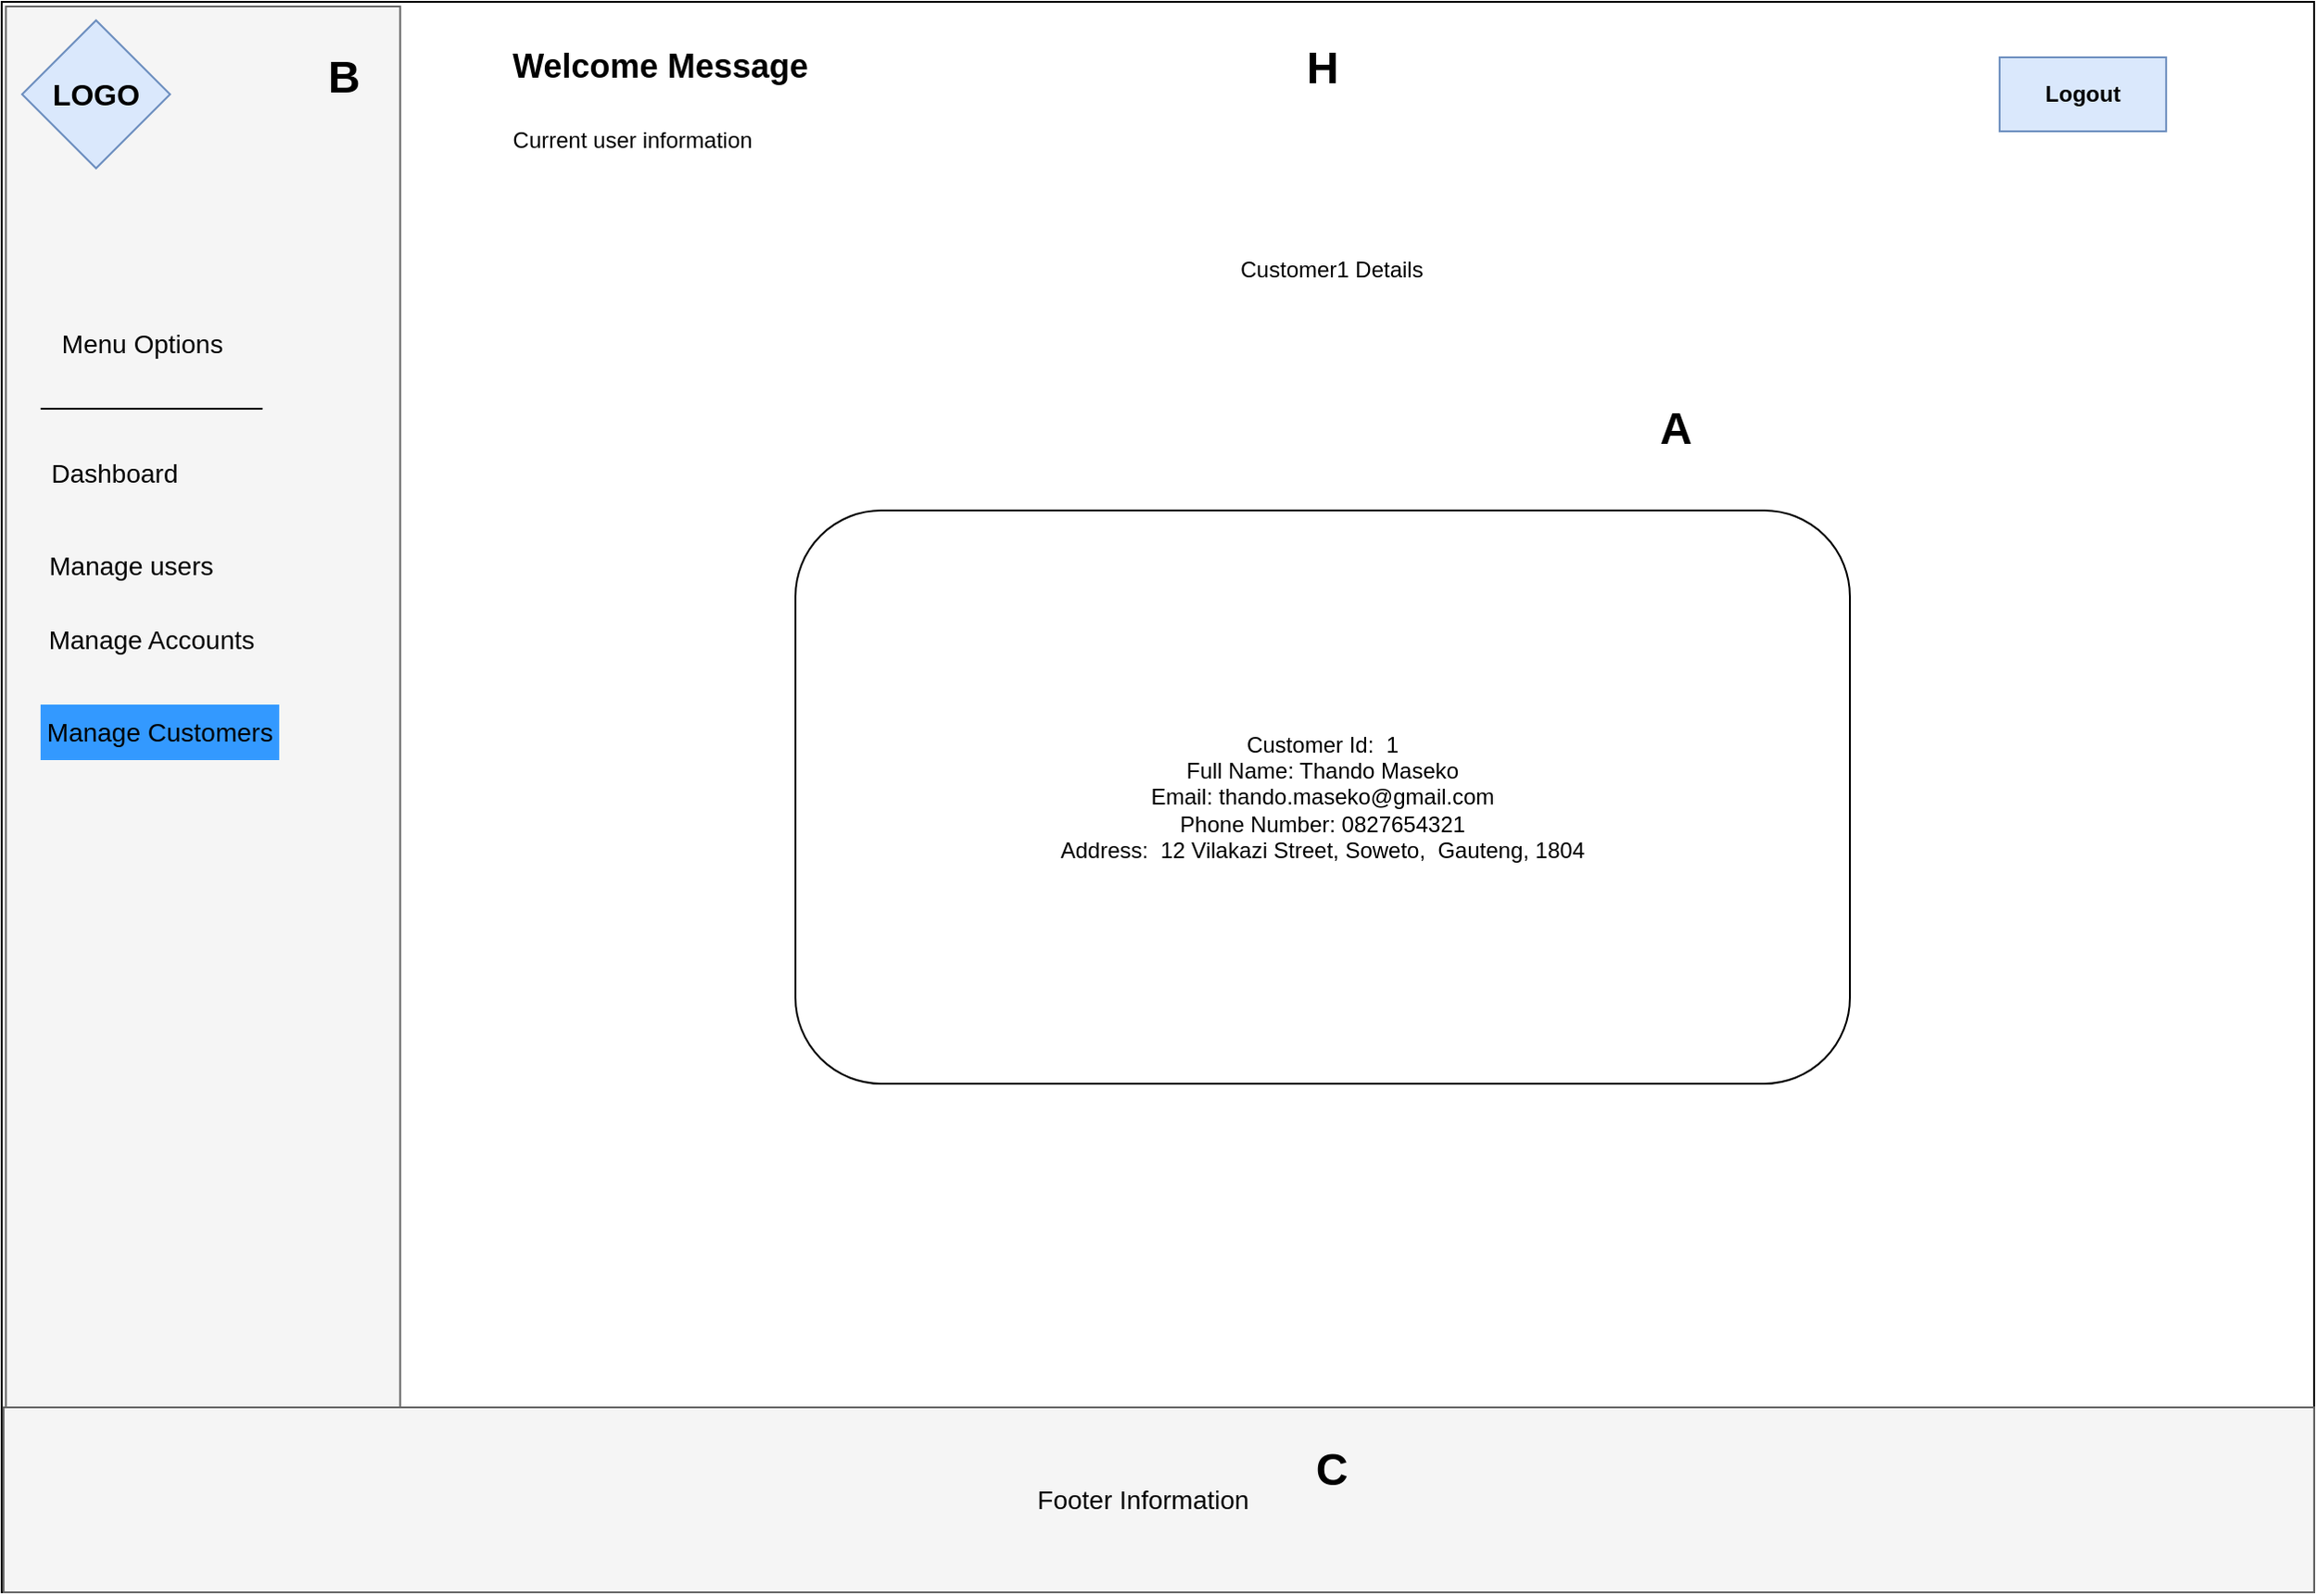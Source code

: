 <mxfile version="24.5.3" type="device">
  <diagram id="3j9G0F825_cHGCq9AKto" name="Page-2">
    <mxGraphModel dx="2672" dy="-7275" grid="1" gridSize="10" guides="1" tooltips="1" connect="1" arrows="1" fold="1" page="1" pageScale="1" pageWidth="827" pageHeight="1169" math="0" shadow="0">
      <root>
        <mxCell id="0" />
        <mxCell id="1" parent="0" />
        <mxCell id="QFe1ScGnCT4EniJzE_eW-297" value="" style="rounded=0;whiteSpace=wrap;html=1;" parent="1" vertex="1">
          <mxGeometry x="-670.07" y="8280" width="1250" height="860" as="geometry" />
        </mxCell>
        <mxCell id="QFe1ScGnCT4EniJzE_eW-298" value="" style="rounded=0;whiteSpace=wrap;html=1;fillColor=#f5f5f5;fontColor=#333333;strokeColor=#666666;rotation=-270;" parent="1" vertex="1">
          <mxGeometry x="-990" y="8604.69" width="857.5" height="213.13" as="geometry" />
        </mxCell>
        <mxCell id="QFe1ScGnCT4EniJzE_eW-299" value="&lt;font size=&quot;3&quot;&gt;&lt;b&gt;LOGO&lt;/b&gt;&lt;/font&gt;" style="rhombus;whiteSpace=wrap;html=1;fillColor=#dae8fc;strokeColor=#6c8ebf;" parent="1" vertex="1">
          <mxGeometry x="-659.07" y="8290" width="80" height="80" as="geometry" />
        </mxCell>
        <mxCell id="QFe1ScGnCT4EniJzE_eW-300" value="&lt;b&gt;Logout&lt;/b&gt;" style="rounded=0;whiteSpace=wrap;html=1;fillColor=#dae8fc;strokeColor=#6c8ebf;" parent="1" vertex="1">
          <mxGeometry x="409.93" y="8310" width="90" height="40" as="geometry" />
        </mxCell>
        <mxCell id="QFe1ScGnCT4EniJzE_eW-301" value="" style="rounded=0;whiteSpace=wrap;html=1;fillColor=#f5f5f5;fontColor=#f5f5f5;strokeColor=#666666;" parent="1" vertex="1">
          <mxGeometry x="-669.07" y="9040" width="1249" height="100" as="geometry" />
        </mxCell>
        <mxCell id="QFe1ScGnCT4EniJzE_eW-302" value="&lt;font style=&quot;font-size: 14px;&quot;&gt;Footer Information&lt;/font&gt;" style="text;html=1;align=center;verticalAlign=middle;whiteSpace=wrap;rounded=0;" parent="1" vertex="1">
          <mxGeometry x="-116.07" y="9075" width="126" height="30" as="geometry" />
        </mxCell>
        <mxCell id="QFe1ScGnCT4EniJzE_eW-303" value="&lt;b&gt;&lt;font style=&quot;font-size: 18px;&quot;&gt;Welcome Message&lt;/font&gt;&lt;/b&gt;" style="text;html=1;align=center;verticalAlign=middle;whiteSpace=wrap;rounded=0;" parent="1" vertex="1">
          <mxGeometry x="-429.07" y="8300" width="230" height="30" as="geometry" />
        </mxCell>
        <mxCell id="QFe1ScGnCT4EniJzE_eW-304" value="Current user information" style="text;html=1;align=center;verticalAlign=middle;whiteSpace=wrap;rounded=0;" parent="1" vertex="1">
          <mxGeometry x="-409.07" y="8340" width="160" height="30" as="geometry" />
        </mxCell>
        <mxCell id="QFe1ScGnCT4EniJzE_eW-305" value="&lt;font style=&quot;font-size: 14px;&quot;&gt;Menu Options&lt;/font&gt;" style="text;html=1;align=center;verticalAlign=middle;whiteSpace=wrap;rounded=0;" parent="1" vertex="1">
          <mxGeometry x="-649.07" y="8450" width="110" height="30" as="geometry" />
        </mxCell>
        <mxCell id="QFe1ScGnCT4EniJzE_eW-306" value="&lt;font style=&quot;font-size: 14px;&quot;&gt;Dashboard&lt;/font&gt;" style="text;html=1;align=center;verticalAlign=middle;whiteSpace=wrap;rounded=0;" parent="1" vertex="1">
          <mxGeometry x="-664.07" y="8520" width="110" height="30" as="geometry" />
        </mxCell>
        <mxCell id="QFe1ScGnCT4EniJzE_eW-307" value="&lt;font style=&quot;font-size: 14px;&quot;&gt;Manage Accounts&lt;/font&gt;" style="text;html=1;align=center;verticalAlign=middle;whiteSpace=wrap;rounded=0;" parent="1" vertex="1">
          <mxGeometry x="-659.07" y="8610" width="140" height="30" as="geometry" />
        </mxCell>
        <mxCell id="QFe1ScGnCT4EniJzE_eW-308" style="edgeStyle=orthogonalEdgeStyle;rounded=0;orthogonalLoop=1;jettySize=auto;html=1;exitX=0.5;exitY=1;exitDx=0;exitDy=0;" parent="1" edge="1">
          <mxGeometry relative="1" as="geometry">
            <mxPoint x="-624.07" y="8740" as="sourcePoint" />
            <mxPoint x="-624.07" y="8740" as="targetPoint" />
          </mxGeometry>
        </mxCell>
        <mxCell id="QFe1ScGnCT4EniJzE_eW-309" value="" style="endArrow=none;html=1;rounded=0;" parent="1" edge="1">
          <mxGeometry width="50" height="50" relative="1" as="geometry">
            <mxPoint x="-529.07" y="8500" as="sourcePoint" />
            <mxPoint x="-649.07" y="8500" as="targetPoint" />
          </mxGeometry>
        </mxCell>
        <mxCell id="QFe1ScGnCT4EniJzE_eW-310" value="Customer1 Details" style="text;html=1;align=center;verticalAlign=middle;whiteSpace=wrap;rounded=0;" parent="1" vertex="1">
          <mxGeometry x="-16.07" y="8410" width="130" height="30" as="geometry" />
        </mxCell>
        <mxCell id="QFe1ScGnCT4EniJzE_eW-311" value="&lt;font style=&quot;font-size: 14px;&quot;&gt;Manage Customers&lt;/font&gt;" style="text;html=1;align=center;verticalAlign=middle;whiteSpace=wrap;rounded=0;fillColor=#3399FF;" parent="1" vertex="1">
          <mxGeometry x="-649.07" y="8660" width="129" height="30" as="geometry" />
        </mxCell>
        <mxCell id="QFe1ScGnCT4EniJzE_eW-312" value="&lt;font style=&quot;font-size: 14px;&quot;&gt;Manage users&lt;/font&gt;" style="text;html=1;align=center;verticalAlign=middle;whiteSpace=wrap;rounded=0;" parent="1" vertex="1">
          <mxGeometry x="-655.07" y="8570" width="110" height="30" as="geometry" />
        </mxCell>
        <mxCell id="QFe1ScGnCT4EniJzE_eW-313" value="Customer Id:&amp;nbsp; 1&lt;div&gt;Full Name: Thando Maseko&lt;/div&gt;&lt;div&gt;Email:&amp;nbsp;thando.maseko@gmail.com&lt;/div&gt;&lt;div&gt;Phone Number:&amp;nbsp;0827654321&lt;/div&gt;&lt;div&gt;Address:&amp;nbsp;&amp;nbsp;12 Vilakazi Street, Soweto,&amp;nbsp; Gauteng, 1804&lt;/div&gt;" style="rounded=1;whiteSpace=wrap;html=1;" parent="1" vertex="1">
          <mxGeometry x="-241.0" y="8555" width="570" height="310" as="geometry" />
        </mxCell>
        <mxCell id="3qDi124nrNxIVEWdp44m-1" value="&lt;h1 style=&quot;margin-top: 0px;&quot;&gt;A&lt;/h1&gt;" style="text;html=1;whiteSpace=wrap;overflow=hidden;rounded=0;align=center;" vertex="1" parent="1">
          <mxGeometry x="220" y="8490" width="30" height="40" as="geometry" />
        </mxCell>
        <mxCell id="3qDi124nrNxIVEWdp44m-2" value="&lt;h1 style=&quot;margin-top: 0px;&quot;&gt;B&lt;/h1&gt;" style="text;html=1;whiteSpace=wrap;overflow=hidden;rounded=0;align=center;" vertex="1" parent="1">
          <mxGeometry x="-500" y="8300" width="30" height="40" as="geometry" />
        </mxCell>
        <mxCell id="3qDi124nrNxIVEWdp44m-8" value="&lt;h1 style=&quot;margin-top: 0px;&quot;&gt;H&lt;/h1&gt;" style="text;html=1;whiteSpace=wrap;overflow=hidden;rounded=0;align=center;" vertex="1" parent="1">
          <mxGeometry x="29" y="8295" width="30" height="40" as="geometry" />
        </mxCell>
        <mxCell id="3qDi124nrNxIVEWdp44m-12" value="&lt;h1 style=&quot;margin-top: 0px;&quot;&gt;C&lt;/h1&gt;" style="text;html=1;whiteSpace=wrap;overflow=hidden;rounded=0;align=center;" vertex="1" parent="1">
          <mxGeometry x="33.93" y="9053" width="30" height="40" as="geometry" />
        </mxCell>
      </root>
    </mxGraphModel>
  </diagram>
</mxfile>
